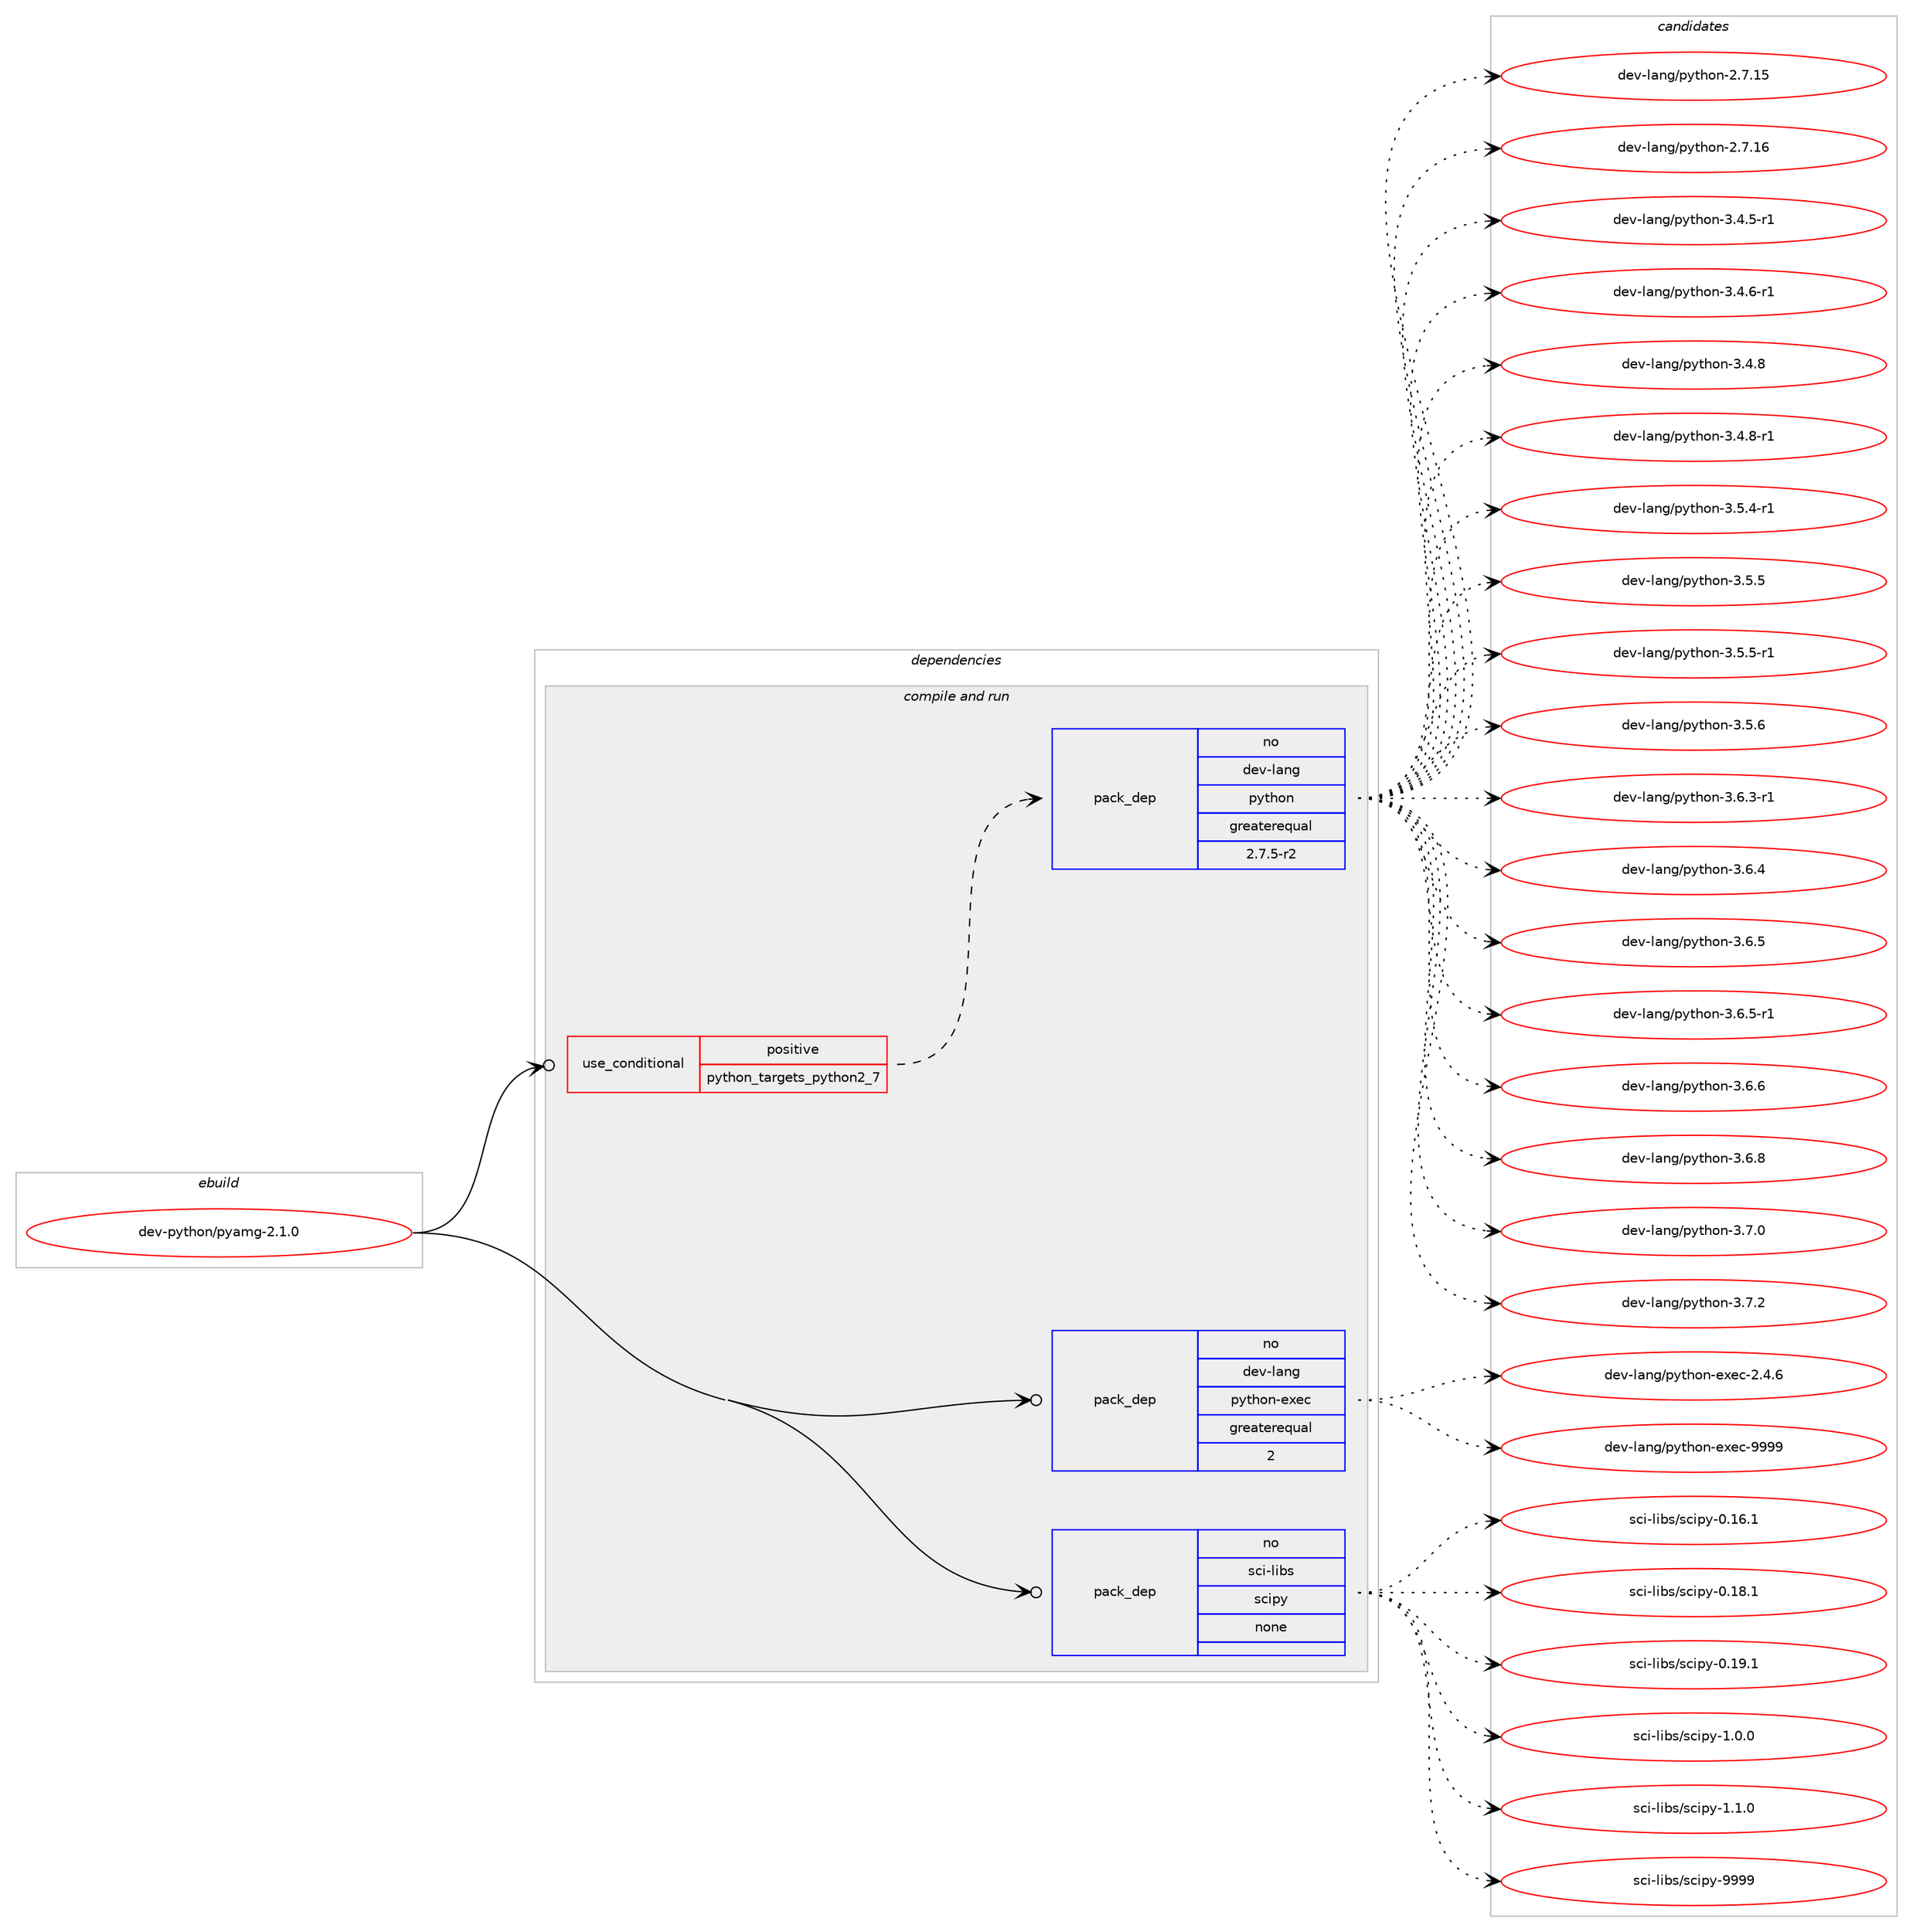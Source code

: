 digraph prolog {

# *************
# Graph options
# *************

newrank=true;
concentrate=true;
compound=true;
graph [rankdir=LR,fontname=Helvetica,fontsize=10,ranksep=1.5];#, ranksep=2.5, nodesep=0.2];
edge  [arrowhead=vee];
node  [fontname=Helvetica,fontsize=10];

# **********
# The ebuild
# **********

subgraph cluster_leftcol {
color=gray;
rank=same;
label=<<i>ebuild</i>>;
id [label="dev-python/pyamg-2.1.0", color=red, width=4, href="../dev-python/pyamg-2.1.0.svg"];
}

# ****************
# The dependencies
# ****************

subgraph cluster_midcol {
color=gray;
label=<<i>dependencies</i>>;
subgraph cluster_compile {
fillcolor="#eeeeee";
style=filled;
label=<<i>compile</i>>;
}
subgraph cluster_compileandrun {
fillcolor="#eeeeee";
style=filled;
label=<<i>compile and run</i>>;
subgraph cond380181 {
dependency1427526 [label=<<TABLE BORDER="0" CELLBORDER="1" CELLSPACING="0" CELLPADDING="4"><TR><TD ROWSPAN="3" CELLPADDING="10">use_conditional</TD></TR><TR><TD>positive</TD></TR><TR><TD>python_targets_python2_7</TD></TR></TABLE>>, shape=none, color=red];
subgraph pack1024031 {
dependency1427527 [label=<<TABLE BORDER="0" CELLBORDER="1" CELLSPACING="0" CELLPADDING="4" WIDTH="220"><TR><TD ROWSPAN="6" CELLPADDING="30">pack_dep</TD></TR><TR><TD WIDTH="110">no</TD></TR><TR><TD>dev-lang</TD></TR><TR><TD>python</TD></TR><TR><TD>greaterequal</TD></TR><TR><TD>2.7.5-r2</TD></TR></TABLE>>, shape=none, color=blue];
}
dependency1427526:e -> dependency1427527:w [weight=20,style="dashed",arrowhead="vee"];
}
id:e -> dependency1427526:w [weight=20,style="solid",arrowhead="odotvee"];
subgraph pack1024032 {
dependency1427528 [label=<<TABLE BORDER="0" CELLBORDER="1" CELLSPACING="0" CELLPADDING="4" WIDTH="220"><TR><TD ROWSPAN="6" CELLPADDING="30">pack_dep</TD></TR><TR><TD WIDTH="110">no</TD></TR><TR><TD>dev-lang</TD></TR><TR><TD>python-exec</TD></TR><TR><TD>greaterequal</TD></TR><TR><TD>2</TD></TR></TABLE>>, shape=none, color=blue];
}
id:e -> dependency1427528:w [weight=20,style="solid",arrowhead="odotvee"];
subgraph pack1024033 {
dependency1427529 [label=<<TABLE BORDER="0" CELLBORDER="1" CELLSPACING="0" CELLPADDING="4" WIDTH="220"><TR><TD ROWSPAN="6" CELLPADDING="30">pack_dep</TD></TR><TR><TD WIDTH="110">no</TD></TR><TR><TD>sci-libs</TD></TR><TR><TD>scipy</TD></TR><TR><TD>none</TD></TR><TR><TD></TD></TR></TABLE>>, shape=none, color=blue];
}
id:e -> dependency1427529:w [weight=20,style="solid",arrowhead="odotvee"];
}
subgraph cluster_run {
fillcolor="#eeeeee";
style=filled;
label=<<i>run</i>>;
}
}

# **************
# The candidates
# **************

subgraph cluster_choices {
rank=same;
color=gray;
label=<<i>candidates</i>>;

subgraph choice1024031 {
color=black;
nodesep=1;
choice10010111845108971101034711212111610411111045504655464953 [label="dev-lang/python-2.7.15", color=red, width=4,href="../dev-lang/python-2.7.15.svg"];
choice10010111845108971101034711212111610411111045504655464954 [label="dev-lang/python-2.7.16", color=red, width=4,href="../dev-lang/python-2.7.16.svg"];
choice1001011184510897110103471121211161041111104551465246534511449 [label="dev-lang/python-3.4.5-r1", color=red, width=4,href="../dev-lang/python-3.4.5-r1.svg"];
choice1001011184510897110103471121211161041111104551465246544511449 [label="dev-lang/python-3.4.6-r1", color=red, width=4,href="../dev-lang/python-3.4.6-r1.svg"];
choice100101118451089711010347112121116104111110455146524656 [label="dev-lang/python-3.4.8", color=red, width=4,href="../dev-lang/python-3.4.8.svg"];
choice1001011184510897110103471121211161041111104551465246564511449 [label="dev-lang/python-3.4.8-r1", color=red, width=4,href="../dev-lang/python-3.4.8-r1.svg"];
choice1001011184510897110103471121211161041111104551465346524511449 [label="dev-lang/python-3.5.4-r1", color=red, width=4,href="../dev-lang/python-3.5.4-r1.svg"];
choice100101118451089711010347112121116104111110455146534653 [label="dev-lang/python-3.5.5", color=red, width=4,href="../dev-lang/python-3.5.5.svg"];
choice1001011184510897110103471121211161041111104551465346534511449 [label="dev-lang/python-3.5.5-r1", color=red, width=4,href="../dev-lang/python-3.5.5-r1.svg"];
choice100101118451089711010347112121116104111110455146534654 [label="dev-lang/python-3.5.6", color=red, width=4,href="../dev-lang/python-3.5.6.svg"];
choice1001011184510897110103471121211161041111104551465446514511449 [label="dev-lang/python-3.6.3-r1", color=red, width=4,href="../dev-lang/python-3.6.3-r1.svg"];
choice100101118451089711010347112121116104111110455146544652 [label="dev-lang/python-3.6.4", color=red, width=4,href="../dev-lang/python-3.6.4.svg"];
choice100101118451089711010347112121116104111110455146544653 [label="dev-lang/python-3.6.5", color=red, width=4,href="../dev-lang/python-3.6.5.svg"];
choice1001011184510897110103471121211161041111104551465446534511449 [label="dev-lang/python-3.6.5-r1", color=red, width=4,href="../dev-lang/python-3.6.5-r1.svg"];
choice100101118451089711010347112121116104111110455146544654 [label="dev-lang/python-3.6.6", color=red, width=4,href="../dev-lang/python-3.6.6.svg"];
choice100101118451089711010347112121116104111110455146544656 [label="dev-lang/python-3.6.8", color=red, width=4,href="../dev-lang/python-3.6.8.svg"];
choice100101118451089711010347112121116104111110455146554648 [label="dev-lang/python-3.7.0", color=red, width=4,href="../dev-lang/python-3.7.0.svg"];
choice100101118451089711010347112121116104111110455146554650 [label="dev-lang/python-3.7.2", color=red, width=4,href="../dev-lang/python-3.7.2.svg"];
dependency1427527:e -> choice10010111845108971101034711212111610411111045504655464953:w [style=dotted,weight="100"];
dependency1427527:e -> choice10010111845108971101034711212111610411111045504655464954:w [style=dotted,weight="100"];
dependency1427527:e -> choice1001011184510897110103471121211161041111104551465246534511449:w [style=dotted,weight="100"];
dependency1427527:e -> choice1001011184510897110103471121211161041111104551465246544511449:w [style=dotted,weight="100"];
dependency1427527:e -> choice100101118451089711010347112121116104111110455146524656:w [style=dotted,weight="100"];
dependency1427527:e -> choice1001011184510897110103471121211161041111104551465246564511449:w [style=dotted,weight="100"];
dependency1427527:e -> choice1001011184510897110103471121211161041111104551465346524511449:w [style=dotted,weight="100"];
dependency1427527:e -> choice100101118451089711010347112121116104111110455146534653:w [style=dotted,weight="100"];
dependency1427527:e -> choice1001011184510897110103471121211161041111104551465346534511449:w [style=dotted,weight="100"];
dependency1427527:e -> choice100101118451089711010347112121116104111110455146534654:w [style=dotted,weight="100"];
dependency1427527:e -> choice1001011184510897110103471121211161041111104551465446514511449:w [style=dotted,weight="100"];
dependency1427527:e -> choice100101118451089711010347112121116104111110455146544652:w [style=dotted,weight="100"];
dependency1427527:e -> choice100101118451089711010347112121116104111110455146544653:w [style=dotted,weight="100"];
dependency1427527:e -> choice1001011184510897110103471121211161041111104551465446534511449:w [style=dotted,weight="100"];
dependency1427527:e -> choice100101118451089711010347112121116104111110455146544654:w [style=dotted,weight="100"];
dependency1427527:e -> choice100101118451089711010347112121116104111110455146544656:w [style=dotted,weight="100"];
dependency1427527:e -> choice100101118451089711010347112121116104111110455146554648:w [style=dotted,weight="100"];
dependency1427527:e -> choice100101118451089711010347112121116104111110455146554650:w [style=dotted,weight="100"];
}
subgraph choice1024032 {
color=black;
nodesep=1;
choice1001011184510897110103471121211161041111104510112010199455046524654 [label="dev-lang/python-exec-2.4.6", color=red, width=4,href="../dev-lang/python-exec-2.4.6.svg"];
choice10010111845108971101034711212111610411111045101120101994557575757 [label="dev-lang/python-exec-9999", color=red, width=4,href="../dev-lang/python-exec-9999.svg"];
dependency1427528:e -> choice1001011184510897110103471121211161041111104510112010199455046524654:w [style=dotted,weight="100"];
dependency1427528:e -> choice10010111845108971101034711212111610411111045101120101994557575757:w [style=dotted,weight="100"];
}
subgraph choice1024033 {
color=black;
nodesep=1;
choice115991054510810598115471159910511212145484649544649 [label="sci-libs/scipy-0.16.1", color=red, width=4,href="../sci-libs/scipy-0.16.1.svg"];
choice115991054510810598115471159910511212145484649564649 [label="sci-libs/scipy-0.18.1", color=red, width=4,href="../sci-libs/scipy-0.18.1.svg"];
choice115991054510810598115471159910511212145484649574649 [label="sci-libs/scipy-0.19.1", color=red, width=4,href="../sci-libs/scipy-0.19.1.svg"];
choice1159910545108105981154711599105112121454946484648 [label="sci-libs/scipy-1.0.0", color=red, width=4,href="../sci-libs/scipy-1.0.0.svg"];
choice1159910545108105981154711599105112121454946494648 [label="sci-libs/scipy-1.1.0", color=red, width=4,href="../sci-libs/scipy-1.1.0.svg"];
choice11599105451081059811547115991051121214557575757 [label="sci-libs/scipy-9999", color=red, width=4,href="../sci-libs/scipy-9999.svg"];
dependency1427529:e -> choice115991054510810598115471159910511212145484649544649:w [style=dotted,weight="100"];
dependency1427529:e -> choice115991054510810598115471159910511212145484649564649:w [style=dotted,weight="100"];
dependency1427529:e -> choice115991054510810598115471159910511212145484649574649:w [style=dotted,weight="100"];
dependency1427529:e -> choice1159910545108105981154711599105112121454946484648:w [style=dotted,weight="100"];
dependency1427529:e -> choice1159910545108105981154711599105112121454946494648:w [style=dotted,weight="100"];
dependency1427529:e -> choice11599105451081059811547115991051121214557575757:w [style=dotted,weight="100"];
}
}

}
